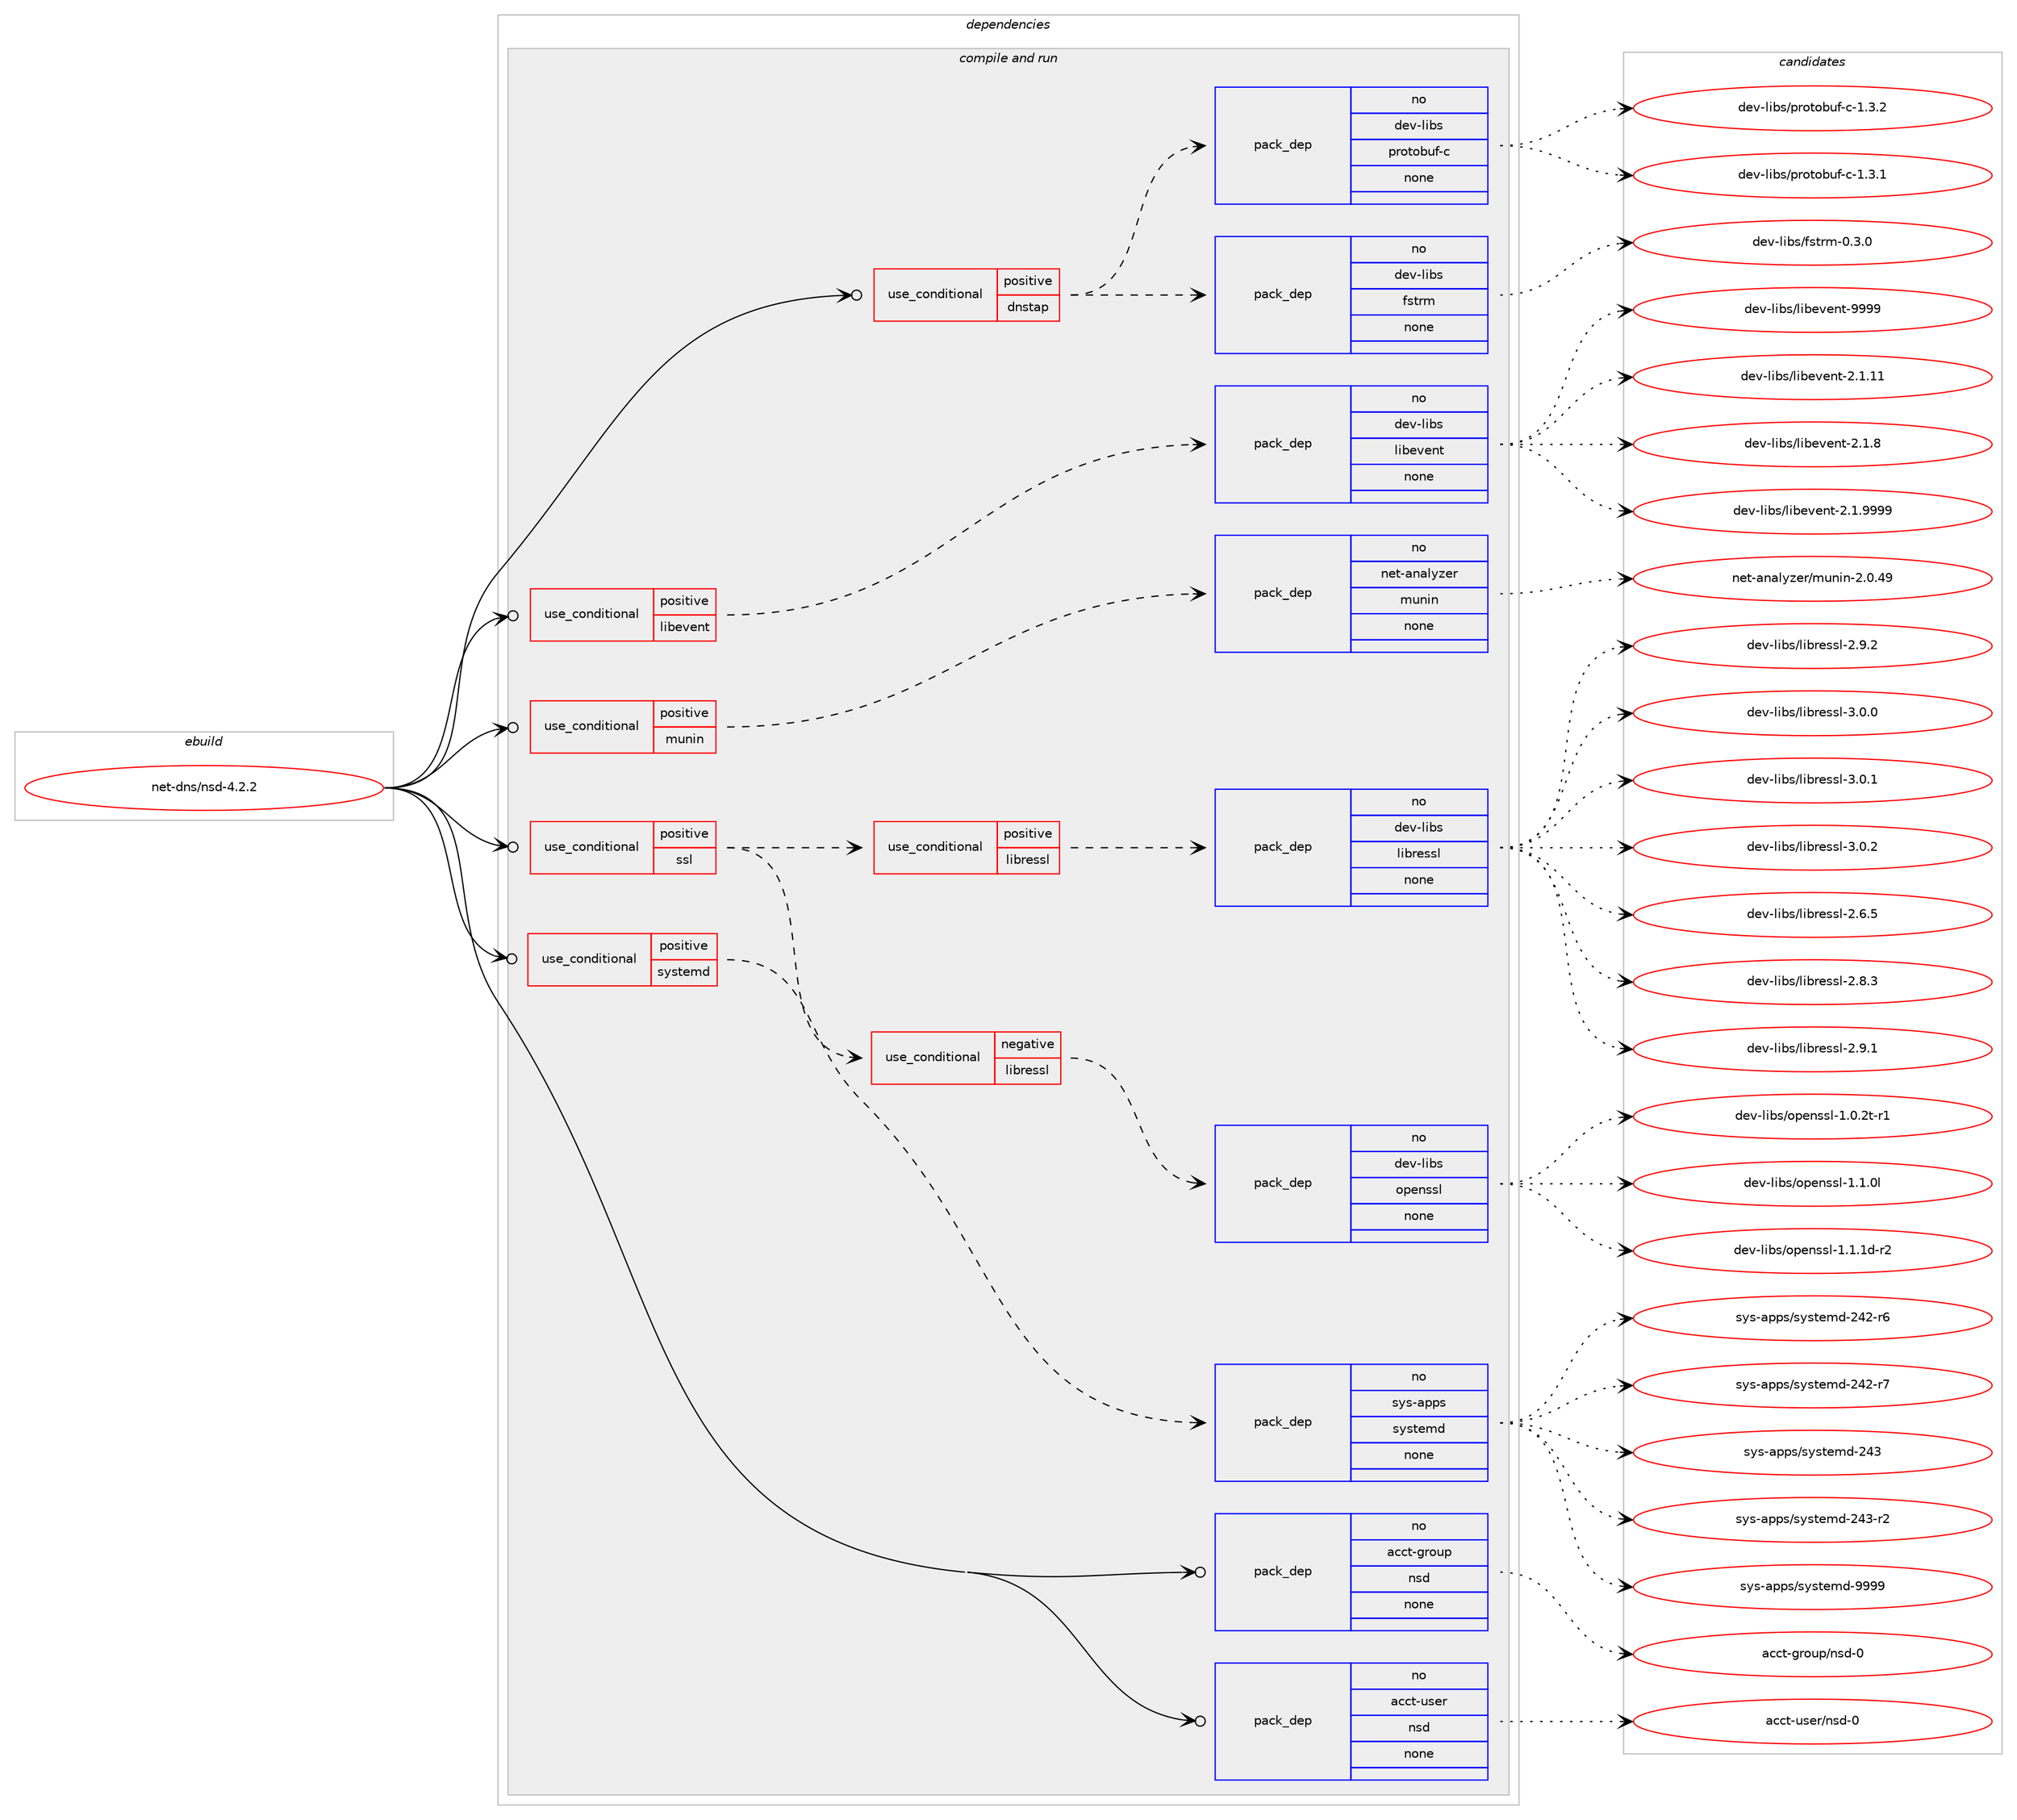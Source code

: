 digraph prolog {

# *************
# Graph options
# *************

newrank=true;
concentrate=true;
compound=true;
graph [rankdir=LR,fontname=Helvetica,fontsize=10,ranksep=1.5];#, ranksep=2.5, nodesep=0.2];
edge  [arrowhead=vee];
node  [fontname=Helvetica,fontsize=10];

# **********
# The ebuild
# **********

subgraph cluster_leftcol {
color=gray;
rank=same;
label=<<i>ebuild</i>>;
id [label="net-dns/nsd-4.2.2", color=red, width=4, href="../net-dns/nsd-4.2.2.svg"];
}

# ****************
# The dependencies
# ****************

subgraph cluster_midcol {
color=gray;
label=<<i>dependencies</i>>;
subgraph cluster_compile {
fillcolor="#eeeeee";
style=filled;
label=<<i>compile</i>>;
}
subgraph cluster_compileandrun {
fillcolor="#eeeeee";
style=filled;
label=<<i>compile and run</i>>;
subgraph cond199330 {
dependency818478 [label=<<TABLE BORDER="0" CELLBORDER="1" CELLSPACING="0" CELLPADDING="4"><TR><TD ROWSPAN="3" CELLPADDING="10">use_conditional</TD></TR><TR><TD>positive</TD></TR><TR><TD>dnstap</TD></TR></TABLE>>, shape=none, color=red];
subgraph pack604837 {
dependency818479 [label=<<TABLE BORDER="0" CELLBORDER="1" CELLSPACING="0" CELLPADDING="4" WIDTH="220"><TR><TD ROWSPAN="6" CELLPADDING="30">pack_dep</TD></TR><TR><TD WIDTH="110">no</TD></TR><TR><TD>dev-libs</TD></TR><TR><TD>fstrm</TD></TR><TR><TD>none</TD></TR><TR><TD></TD></TR></TABLE>>, shape=none, color=blue];
}
dependency818478:e -> dependency818479:w [weight=20,style="dashed",arrowhead="vee"];
subgraph pack604838 {
dependency818480 [label=<<TABLE BORDER="0" CELLBORDER="1" CELLSPACING="0" CELLPADDING="4" WIDTH="220"><TR><TD ROWSPAN="6" CELLPADDING="30">pack_dep</TD></TR><TR><TD WIDTH="110">no</TD></TR><TR><TD>dev-libs</TD></TR><TR><TD>protobuf-c</TD></TR><TR><TD>none</TD></TR><TR><TD></TD></TR></TABLE>>, shape=none, color=blue];
}
dependency818478:e -> dependency818480:w [weight=20,style="dashed",arrowhead="vee"];
}
id:e -> dependency818478:w [weight=20,style="solid",arrowhead="odotvee"];
subgraph cond199331 {
dependency818481 [label=<<TABLE BORDER="0" CELLBORDER="1" CELLSPACING="0" CELLPADDING="4"><TR><TD ROWSPAN="3" CELLPADDING="10">use_conditional</TD></TR><TR><TD>positive</TD></TR><TR><TD>libevent</TD></TR></TABLE>>, shape=none, color=red];
subgraph pack604839 {
dependency818482 [label=<<TABLE BORDER="0" CELLBORDER="1" CELLSPACING="0" CELLPADDING="4" WIDTH="220"><TR><TD ROWSPAN="6" CELLPADDING="30">pack_dep</TD></TR><TR><TD WIDTH="110">no</TD></TR><TR><TD>dev-libs</TD></TR><TR><TD>libevent</TD></TR><TR><TD>none</TD></TR><TR><TD></TD></TR></TABLE>>, shape=none, color=blue];
}
dependency818481:e -> dependency818482:w [weight=20,style="dashed",arrowhead="vee"];
}
id:e -> dependency818481:w [weight=20,style="solid",arrowhead="odotvee"];
subgraph cond199332 {
dependency818483 [label=<<TABLE BORDER="0" CELLBORDER="1" CELLSPACING="0" CELLPADDING="4"><TR><TD ROWSPAN="3" CELLPADDING="10">use_conditional</TD></TR><TR><TD>positive</TD></TR><TR><TD>munin</TD></TR></TABLE>>, shape=none, color=red];
subgraph pack604840 {
dependency818484 [label=<<TABLE BORDER="0" CELLBORDER="1" CELLSPACING="0" CELLPADDING="4" WIDTH="220"><TR><TD ROWSPAN="6" CELLPADDING="30">pack_dep</TD></TR><TR><TD WIDTH="110">no</TD></TR><TR><TD>net-analyzer</TD></TR><TR><TD>munin</TD></TR><TR><TD>none</TD></TR><TR><TD></TD></TR></TABLE>>, shape=none, color=blue];
}
dependency818483:e -> dependency818484:w [weight=20,style="dashed",arrowhead="vee"];
}
id:e -> dependency818483:w [weight=20,style="solid",arrowhead="odotvee"];
subgraph cond199333 {
dependency818485 [label=<<TABLE BORDER="0" CELLBORDER="1" CELLSPACING="0" CELLPADDING="4"><TR><TD ROWSPAN="3" CELLPADDING="10">use_conditional</TD></TR><TR><TD>positive</TD></TR><TR><TD>ssl</TD></TR></TABLE>>, shape=none, color=red];
subgraph cond199334 {
dependency818486 [label=<<TABLE BORDER="0" CELLBORDER="1" CELLSPACING="0" CELLPADDING="4"><TR><TD ROWSPAN="3" CELLPADDING="10">use_conditional</TD></TR><TR><TD>negative</TD></TR><TR><TD>libressl</TD></TR></TABLE>>, shape=none, color=red];
subgraph pack604841 {
dependency818487 [label=<<TABLE BORDER="0" CELLBORDER="1" CELLSPACING="0" CELLPADDING="4" WIDTH="220"><TR><TD ROWSPAN="6" CELLPADDING="30">pack_dep</TD></TR><TR><TD WIDTH="110">no</TD></TR><TR><TD>dev-libs</TD></TR><TR><TD>openssl</TD></TR><TR><TD>none</TD></TR><TR><TD></TD></TR></TABLE>>, shape=none, color=blue];
}
dependency818486:e -> dependency818487:w [weight=20,style="dashed",arrowhead="vee"];
}
dependency818485:e -> dependency818486:w [weight=20,style="dashed",arrowhead="vee"];
subgraph cond199335 {
dependency818488 [label=<<TABLE BORDER="0" CELLBORDER="1" CELLSPACING="0" CELLPADDING="4"><TR><TD ROWSPAN="3" CELLPADDING="10">use_conditional</TD></TR><TR><TD>positive</TD></TR><TR><TD>libressl</TD></TR></TABLE>>, shape=none, color=red];
subgraph pack604842 {
dependency818489 [label=<<TABLE BORDER="0" CELLBORDER="1" CELLSPACING="0" CELLPADDING="4" WIDTH="220"><TR><TD ROWSPAN="6" CELLPADDING="30">pack_dep</TD></TR><TR><TD WIDTH="110">no</TD></TR><TR><TD>dev-libs</TD></TR><TR><TD>libressl</TD></TR><TR><TD>none</TD></TR><TR><TD></TD></TR></TABLE>>, shape=none, color=blue];
}
dependency818488:e -> dependency818489:w [weight=20,style="dashed",arrowhead="vee"];
}
dependency818485:e -> dependency818488:w [weight=20,style="dashed",arrowhead="vee"];
}
id:e -> dependency818485:w [weight=20,style="solid",arrowhead="odotvee"];
subgraph cond199336 {
dependency818490 [label=<<TABLE BORDER="0" CELLBORDER="1" CELLSPACING="0" CELLPADDING="4"><TR><TD ROWSPAN="3" CELLPADDING="10">use_conditional</TD></TR><TR><TD>positive</TD></TR><TR><TD>systemd</TD></TR></TABLE>>, shape=none, color=red];
subgraph pack604843 {
dependency818491 [label=<<TABLE BORDER="0" CELLBORDER="1" CELLSPACING="0" CELLPADDING="4" WIDTH="220"><TR><TD ROWSPAN="6" CELLPADDING="30">pack_dep</TD></TR><TR><TD WIDTH="110">no</TD></TR><TR><TD>sys-apps</TD></TR><TR><TD>systemd</TD></TR><TR><TD>none</TD></TR><TR><TD></TD></TR></TABLE>>, shape=none, color=blue];
}
dependency818490:e -> dependency818491:w [weight=20,style="dashed",arrowhead="vee"];
}
id:e -> dependency818490:w [weight=20,style="solid",arrowhead="odotvee"];
subgraph pack604844 {
dependency818492 [label=<<TABLE BORDER="0" CELLBORDER="1" CELLSPACING="0" CELLPADDING="4" WIDTH="220"><TR><TD ROWSPAN="6" CELLPADDING="30">pack_dep</TD></TR><TR><TD WIDTH="110">no</TD></TR><TR><TD>acct-group</TD></TR><TR><TD>nsd</TD></TR><TR><TD>none</TD></TR><TR><TD></TD></TR></TABLE>>, shape=none, color=blue];
}
id:e -> dependency818492:w [weight=20,style="solid",arrowhead="odotvee"];
subgraph pack604845 {
dependency818493 [label=<<TABLE BORDER="0" CELLBORDER="1" CELLSPACING="0" CELLPADDING="4" WIDTH="220"><TR><TD ROWSPAN="6" CELLPADDING="30">pack_dep</TD></TR><TR><TD WIDTH="110">no</TD></TR><TR><TD>acct-user</TD></TR><TR><TD>nsd</TD></TR><TR><TD>none</TD></TR><TR><TD></TD></TR></TABLE>>, shape=none, color=blue];
}
id:e -> dependency818493:w [weight=20,style="solid",arrowhead="odotvee"];
}
subgraph cluster_run {
fillcolor="#eeeeee";
style=filled;
label=<<i>run</i>>;
}
}

# **************
# The candidates
# **************

subgraph cluster_choices {
rank=same;
color=gray;
label=<<i>candidates</i>>;

subgraph choice604837 {
color=black;
nodesep=1;
choice100101118451081059811547102115116114109454846514648 [label="dev-libs/fstrm-0.3.0", color=red, width=4,href="../dev-libs/fstrm-0.3.0.svg"];
dependency818479:e -> choice100101118451081059811547102115116114109454846514648:w [style=dotted,weight="100"];
}
subgraph choice604838 {
color=black;
nodesep=1;
choice100101118451081059811547112114111116111981171024599454946514649 [label="dev-libs/protobuf-c-1.3.1", color=red, width=4,href="../dev-libs/protobuf-c-1.3.1.svg"];
choice100101118451081059811547112114111116111981171024599454946514650 [label="dev-libs/protobuf-c-1.3.2", color=red, width=4,href="../dev-libs/protobuf-c-1.3.2.svg"];
dependency818480:e -> choice100101118451081059811547112114111116111981171024599454946514649:w [style=dotted,weight="100"];
dependency818480:e -> choice100101118451081059811547112114111116111981171024599454946514650:w [style=dotted,weight="100"];
}
subgraph choice604839 {
color=black;
nodesep=1;
choice1001011184510810598115471081059810111810111011645504649464949 [label="dev-libs/libevent-2.1.11", color=red, width=4,href="../dev-libs/libevent-2.1.11.svg"];
choice10010111845108105981154710810598101118101110116455046494656 [label="dev-libs/libevent-2.1.8", color=red, width=4,href="../dev-libs/libevent-2.1.8.svg"];
choice10010111845108105981154710810598101118101110116455046494657575757 [label="dev-libs/libevent-2.1.9999", color=red, width=4,href="../dev-libs/libevent-2.1.9999.svg"];
choice100101118451081059811547108105981011181011101164557575757 [label="dev-libs/libevent-9999", color=red, width=4,href="../dev-libs/libevent-9999.svg"];
dependency818482:e -> choice1001011184510810598115471081059810111810111011645504649464949:w [style=dotted,weight="100"];
dependency818482:e -> choice10010111845108105981154710810598101118101110116455046494656:w [style=dotted,weight="100"];
dependency818482:e -> choice10010111845108105981154710810598101118101110116455046494657575757:w [style=dotted,weight="100"];
dependency818482:e -> choice100101118451081059811547108105981011181011101164557575757:w [style=dotted,weight="100"];
}
subgraph choice604840 {
color=black;
nodesep=1;
choice1101011164597110971081211221011144710911711010511045504648465257 [label="net-analyzer/munin-2.0.49", color=red, width=4,href="../net-analyzer/munin-2.0.49.svg"];
dependency818484:e -> choice1101011164597110971081211221011144710911711010511045504648465257:w [style=dotted,weight="100"];
}
subgraph choice604841 {
color=black;
nodesep=1;
choice1001011184510810598115471111121011101151151084549464846501164511449 [label="dev-libs/openssl-1.0.2t-r1", color=red, width=4,href="../dev-libs/openssl-1.0.2t-r1.svg"];
choice100101118451081059811547111112101110115115108454946494648108 [label="dev-libs/openssl-1.1.0l", color=red, width=4,href="../dev-libs/openssl-1.1.0l.svg"];
choice1001011184510810598115471111121011101151151084549464946491004511450 [label="dev-libs/openssl-1.1.1d-r2", color=red, width=4,href="../dev-libs/openssl-1.1.1d-r2.svg"];
dependency818487:e -> choice1001011184510810598115471111121011101151151084549464846501164511449:w [style=dotted,weight="100"];
dependency818487:e -> choice100101118451081059811547111112101110115115108454946494648108:w [style=dotted,weight="100"];
dependency818487:e -> choice1001011184510810598115471111121011101151151084549464946491004511450:w [style=dotted,weight="100"];
}
subgraph choice604842 {
color=black;
nodesep=1;
choice10010111845108105981154710810598114101115115108455046544653 [label="dev-libs/libressl-2.6.5", color=red, width=4,href="../dev-libs/libressl-2.6.5.svg"];
choice10010111845108105981154710810598114101115115108455046564651 [label="dev-libs/libressl-2.8.3", color=red, width=4,href="../dev-libs/libressl-2.8.3.svg"];
choice10010111845108105981154710810598114101115115108455046574649 [label="dev-libs/libressl-2.9.1", color=red, width=4,href="../dev-libs/libressl-2.9.1.svg"];
choice10010111845108105981154710810598114101115115108455046574650 [label="dev-libs/libressl-2.9.2", color=red, width=4,href="../dev-libs/libressl-2.9.2.svg"];
choice10010111845108105981154710810598114101115115108455146484648 [label="dev-libs/libressl-3.0.0", color=red, width=4,href="../dev-libs/libressl-3.0.0.svg"];
choice10010111845108105981154710810598114101115115108455146484649 [label="dev-libs/libressl-3.0.1", color=red, width=4,href="../dev-libs/libressl-3.0.1.svg"];
choice10010111845108105981154710810598114101115115108455146484650 [label="dev-libs/libressl-3.0.2", color=red, width=4,href="../dev-libs/libressl-3.0.2.svg"];
dependency818489:e -> choice10010111845108105981154710810598114101115115108455046544653:w [style=dotted,weight="100"];
dependency818489:e -> choice10010111845108105981154710810598114101115115108455046564651:w [style=dotted,weight="100"];
dependency818489:e -> choice10010111845108105981154710810598114101115115108455046574649:w [style=dotted,weight="100"];
dependency818489:e -> choice10010111845108105981154710810598114101115115108455046574650:w [style=dotted,weight="100"];
dependency818489:e -> choice10010111845108105981154710810598114101115115108455146484648:w [style=dotted,weight="100"];
dependency818489:e -> choice10010111845108105981154710810598114101115115108455146484649:w [style=dotted,weight="100"];
dependency818489:e -> choice10010111845108105981154710810598114101115115108455146484650:w [style=dotted,weight="100"];
}
subgraph choice604843 {
color=black;
nodesep=1;
choice115121115459711211211547115121115116101109100455052504511454 [label="sys-apps/systemd-242-r6", color=red, width=4,href="../sys-apps/systemd-242-r6.svg"];
choice115121115459711211211547115121115116101109100455052504511455 [label="sys-apps/systemd-242-r7", color=red, width=4,href="../sys-apps/systemd-242-r7.svg"];
choice11512111545971121121154711512111511610110910045505251 [label="sys-apps/systemd-243", color=red, width=4,href="../sys-apps/systemd-243.svg"];
choice115121115459711211211547115121115116101109100455052514511450 [label="sys-apps/systemd-243-r2", color=red, width=4,href="../sys-apps/systemd-243-r2.svg"];
choice1151211154597112112115471151211151161011091004557575757 [label="sys-apps/systemd-9999", color=red, width=4,href="../sys-apps/systemd-9999.svg"];
dependency818491:e -> choice115121115459711211211547115121115116101109100455052504511454:w [style=dotted,weight="100"];
dependency818491:e -> choice115121115459711211211547115121115116101109100455052504511455:w [style=dotted,weight="100"];
dependency818491:e -> choice11512111545971121121154711512111511610110910045505251:w [style=dotted,weight="100"];
dependency818491:e -> choice115121115459711211211547115121115116101109100455052514511450:w [style=dotted,weight="100"];
dependency818491:e -> choice1151211154597112112115471151211151161011091004557575757:w [style=dotted,weight="100"];
}
subgraph choice604844 {
color=black;
nodesep=1;
choice97999911645103114111117112471101151004548 [label="acct-group/nsd-0", color=red, width=4,href="../acct-group/nsd-0.svg"];
dependency818492:e -> choice97999911645103114111117112471101151004548:w [style=dotted,weight="100"];
}
subgraph choice604845 {
color=black;
nodesep=1;
choice97999911645117115101114471101151004548 [label="acct-user/nsd-0", color=red, width=4,href="../acct-user/nsd-0.svg"];
dependency818493:e -> choice97999911645117115101114471101151004548:w [style=dotted,weight="100"];
}
}

}
